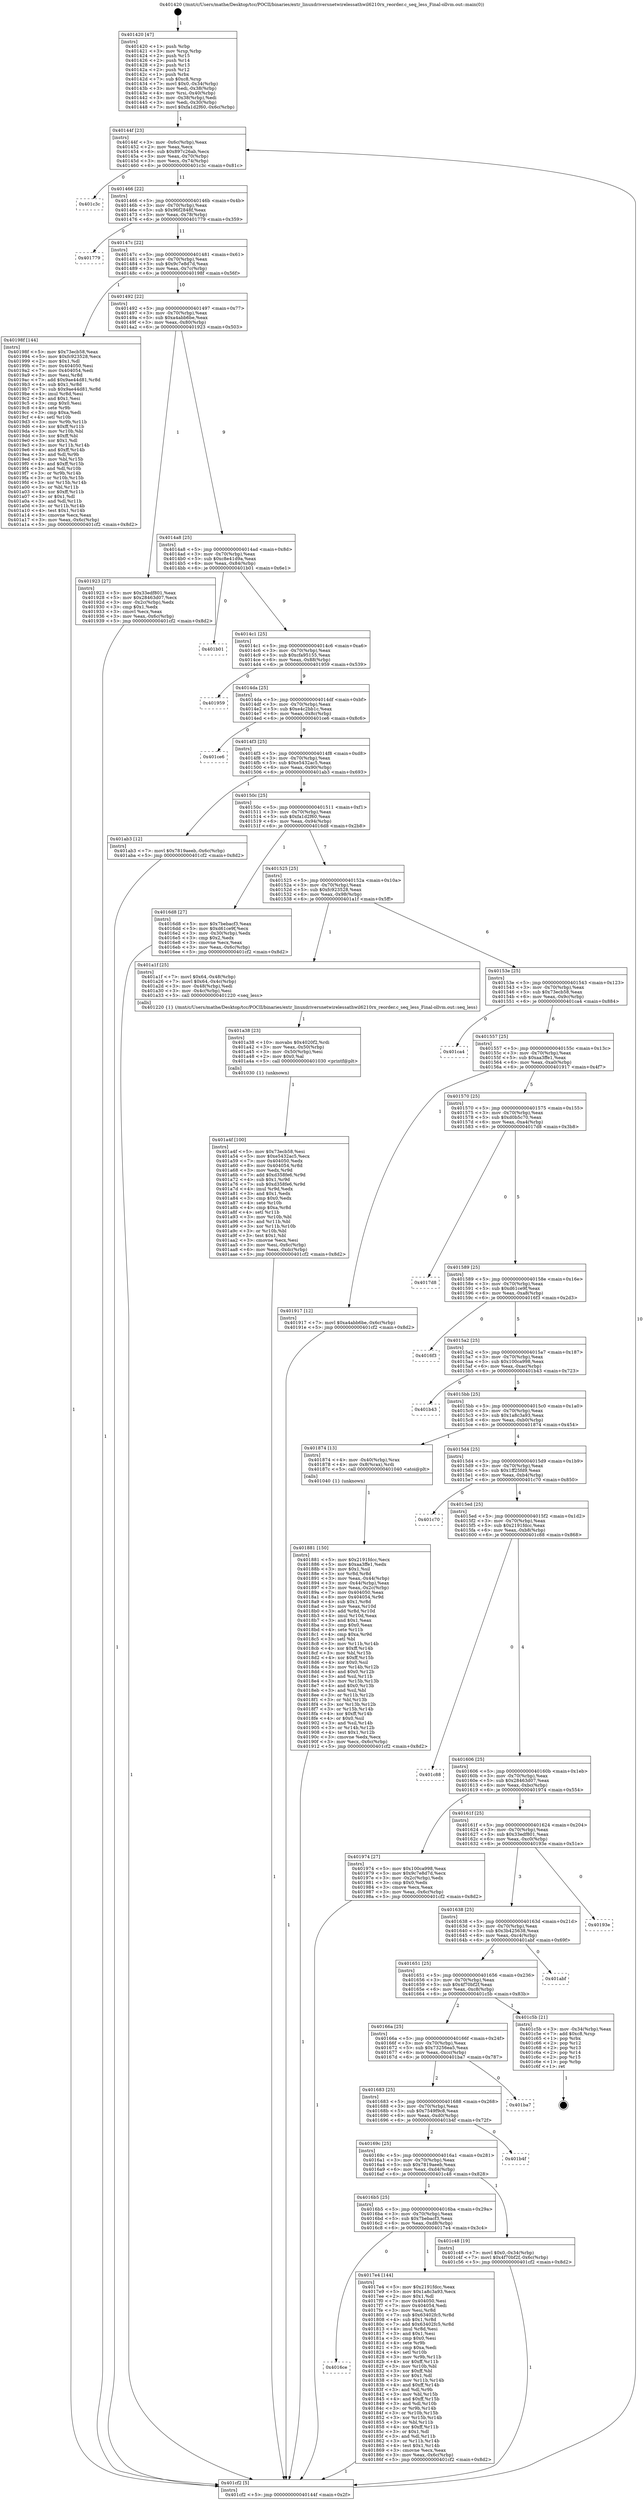digraph "0x401420" {
  label = "0x401420 (/mnt/c/Users/mathe/Desktop/tcc/POCII/binaries/extr_linuxdriversnetwirelessathwil6210rx_reorder.c_seq_less_Final-ollvm.out::main(0))"
  labelloc = "t"
  node[shape=record]

  Entry [label="",width=0.3,height=0.3,shape=circle,fillcolor=black,style=filled]
  "0x40144f" [label="{
     0x40144f [23]\l
     | [instrs]\l
     &nbsp;&nbsp;0x40144f \<+3\>: mov -0x6c(%rbp),%eax\l
     &nbsp;&nbsp;0x401452 \<+2\>: mov %eax,%ecx\l
     &nbsp;&nbsp;0x401454 \<+6\>: sub $0x897c26ab,%ecx\l
     &nbsp;&nbsp;0x40145a \<+3\>: mov %eax,-0x70(%rbp)\l
     &nbsp;&nbsp;0x40145d \<+3\>: mov %ecx,-0x74(%rbp)\l
     &nbsp;&nbsp;0x401460 \<+6\>: je 0000000000401c3c \<main+0x81c\>\l
  }"]
  "0x401c3c" [label="{
     0x401c3c\l
  }", style=dashed]
  "0x401466" [label="{
     0x401466 [22]\l
     | [instrs]\l
     &nbsp;&nbsp;0x401466 \<+5\>: jmp 000000000040146b \<main+0x4b\>\l
     &nbsp;&nbsp;0x40146b \<+3\>: mov -0x70(%rbp),%eax\l
     &nbsp;&nbsp;0x40146e \<+5\>: sub $0x96f2848f,%eax\l
     &nbsp;&nbsp;0x401473 \<+3\>: mov %eax,-0x78(%rbp)\l
     &nbsp;&nbsp;0x401476 \<+6\>: je 0000000000401779 \<main+0x359\>\l
  }"]
  Exit [label="",width=0.3,height=0.3,shape=circle,fillcolor=black,style=filled,peripheries=2]
  "0x401779" [label="{
     0x401779\l
  }", style=dashed]
  "0x40147c" [label="{
     0x40147c [22]\l
     | [instrs]\l
     &nbsp;&nbsp;0x40147c \<+5\>: jmp 0000000000401481 \<main+0x61\>\l
     &nbsp;&nbsp;0x401481 \<+3\>: mov -0x70(%rbp),%eax\l
     &nbsp;&nbsp;0x401484 \<+5\>: sub $0x9c7e8d7d,%eax\l
     &nbsp;&nbsp;0x401489 \<+3\>: mov %eax,-0x7c(%rbp)\l
     &nbsp;&nbsp;0x40148c \<+6\>: je 000000000040198f \<main+0x56f\>\l
  }"]
  "0x401a4f" [label="{
     0x401a4f [100]\l
     | [instrs]\l
     &nbsp;&nbsp;0x401a4f \<+5\>: mov $0x73ecb58,%esi\l
     &nbsp;&nbsp;0x401a54 \<+5\>: mov $0xe5432ac5,%ecx\l
     &nbsp;&nbsp;0x401a59 \<+7\>: mov 0x404050,%edx\l
     &nbsp;&nbsp;0x401a60 \<+8\>: mov 0x404054,%r8d\l
     &nbsp;&nbsp;0x401a68 \<+3\>: mov %edx,%r9d\l
     &nbsp;&nbsp;0x401a6b \<+7\>: add $0xd358fe6,%r9d\l
     &nbsp;&nbsp;0x401a72 \<+4\>: sub $0x1,%r9d\l
     &nbsp;&nbsp;0x401a76 \<+7\>: sub $0xd358fe6,%r9d\l
     &nbsp;&nbsp;0x401a7d \<+4\>: imul %r9d,%edx\l
     &nbsp;&nbsp;0x401a81 \<+3\>: and $0x1,%edx\l
     &nbsp;&nbsp;0x401a84 \<+3\>: cmp $0x0,%edx\l
     &nbsp;&nbsp;0x401a87 \<+4\>: sete %r10b\l
     &nbsp;&nbsp;0x401a8b \<+4\>: cmp $0xa,%r8d\l
     &nbsp;&nbsp;0x401a8f \<+4\>: setl %r11b\l
     &nbsp;&nbsp;0x401a93 \<+3\>: mov %r10b,%bl\l
     &nbsp;&nbsp;0x401a96 \<+3\>: and %r11b,%bl\l
     &nbsp;&nbsp;0x401a99 \<+3\>: xor %r11b,%r10b\l
     &nbsp;&nbsp;0x401a9c \<+3\>: or %r10b,%bl\l
     &nbsp;&nbsp;0x401a9f \<+3\>: test $0x1,%bl\l
     &nbsp;&nbsp;0x401aa2 \<+3\>: cmovne %ecx,%esi\l
     &nbsp;&nbsp;0x401aa5 \<+3\>: mov %esi,-0x6c(%rbp)\l
     &nbsp;&nbsp;0x401aa8 \<+6\>: mov %eax,-0xdc(%rbp)\l
     &nbsp;&nbsp;0x401aae \<+5\>: jmp 0000000000401cf2 \<main+0x8d2\>\l
  }"]
  "0x40198f" [label="{
     0x40198f [144]\l
     | [instrs]\l
     &nbsp;&nbsp;0x40198f \<+5\>: mov $0x73ecb58,%eax\l
     &nbsp;&nbsp;0x401994 \<+5\>: mov $0xfc923528,%ecx\l
     &nbsp;&nbsp;0x401999 \<+2\>: mov $0x1,%dl\l
     &nbsp;&nbsp;0x40199b \<+7\>: mov 0x404050,%esi\l
     &nbsp;&nbsp;0x4019a2 \<+7\>: mov 0x404054,%edi\l
     &nbsp;&nbsp;0x4019a9 \<+3\>: mov %esi,%r8d\l
     &nbsp;&nbsp;0x4019ac \<+7\>: add $0x9ae44d81,%r8d\l
     &nbsp;&nbsp;0x4019b3 \<+4\>: sub $0x1,%r8d\l
     &nbsp;&nbsp;0x4019b7 \<+7\>: sub $0x9ae44d81,%r8d\l
     &nbsp;&nbsp;0x4019be \<+4\>: imul %r8d,%esi\l
     &nbsp;&nbsp;0x4019c2 \<+3\>: and $0x1,%esi\l
     &nbsp;&nbsp;0x4019c5 \<+3\>: cmp $0x0,%esi\l
     &nbsp;&nbsp;0x4019c8 \<+4\>: sete %r9b\l
     &nbsp;&nbsp;0x4019cc \<+3\>: cmp $0xa,%edi\l
     &nbsp;&nbsp;0x4019cf \<+4\>: setl %r10b\l
     &nbsp;&nbsp;0x4019d3 \<+3\>: mov %r9b,%r11b\l
     &nbsp;&nbsp;0x4019d6 \<+4\>: xor $0xff,%r11b\l
     &nbsp;&nbsp;0x4019da \<+3\>: mov %r10b,%bl\l
     &nbsp;&nbsp;0x4019dd \<+3\>: xor $0xff,%bl\l
     &nbsp;&nbsp;0x4019e0 \<+3\>: xor $0x1,%dl\l
     &nbsp;&nbsp;0x4019e3 \<+3\>: mov %r11b,%r14b\l
     &nbsp;&nbsp;0x4019e6 \<+4\>: and $0xff,%r14b\l
     &nbsp;&nbsp;0x4019ea \<+3\>: and %dl,%r9b\l
     &nbsp;&nbsp;0x4019ed \<+3\>: mov %bl,%r15b\l
     &nbsp;&nbsp;0x4019f0 \<+4\>: and $0xff,%r15b\l
     &nbsp;&nbsp;0x4019f4 \<+3\>: and %dl,%r10b\l
     &nbsp;&nbsp;0x4019f7 \<+3\>: or %r9b,%r14b\l
     &nbsp;&nbsp;0x4019fa \<+3\>: or %r10b,%r15b\l
     &nbsp;&nbsp;0x4019fd \<+3\>: xor %r15b,%r14b\l
     &nbsp;&nbsp;0x401a00 \<+3\>: or %bl,%r11b\l
     &nbsp;&nbsp;0x401a03 \<+4\>: xor $0xff,%r11b\l
     &nbsp;&nbsp;0x401a07 \<+3\>: or $0x1,%dl\l
     &nbsp;&nbsp;0x401a0a \<+3\>: and %dl,%r11b\l
     &nbsp;&nbsp;0x401a0d \<+3\>: or %r11b,%r14b\l
     &nbsp;&nbsp;0x401a10 \<+4\>: test $0x1,%r14b\l
     &nbsp;&nbsp;0x401a14 \<+3\>: cmovne %ecx,%eax\l
     &nbsp;&nbsp;0x401a17 \<+3\>: mov %eax,-0x6c(%rbp)\l
     &nbsp;&nbsp;0x401a1a \<+5\>: jmp 0000000000401cf2 \<main+0x8d2\>\l
  }"]
  "0x401492" [label="{
     0x401492 [22]\l
     | [instrs]\l
     &nbsp;&nbsp;0x401492 \<+5\>: jmp 0000000000401497 \<main+0x77\>\l
     &nbsp;&nbsp;0x401497 \<+3\>: mov -0x70(%rbp),%eax\l
     &nbsp;&nbsp;0x40149a \<+5\>: sub $0xa4abb6be,%eax\l
     &nbsp;&nbsp;0x40149f \<+3\>: mov %eax,-0x80(%rbp)\l
     &nbsp;&nbsp;0x4014a2 \<+6\>: je 0000000000401923 \<main+0x503\>\l
  }"]
  "0x401a38" [label="{
     0x401a38 [23]\l
     | [instrs]\l
     &nbsp;&nbsp;0x401a38 \<+10\>: movabs $0x4020f2,%rdi\l
     &nbsp;&nbsp;0x401a42 \<+3\>: mov %eax,-0x50(%rbp)\l
     &nbsp;&nbsp;0x401a45 \<+3\>: mov -0x50(%rbp),%esi\l
     &nbsp;&nbsp;0x401a48 \<+2\>: mov $0x0,%al\l
     &nbsp;&nbsp;0x401a4a \<+5\>: call 0000000000401030 \<printf@plt\>\l
     | [calls]\l
     &nbsp;&nbsp;0x401030 \{1\} (unknown)\l
  }"]
  "0x401923" [label="{
     0x401923 [27]\l
     | [instrs]\l
     &nbsp;&nbsp;0x401923 \<+5\>: mov $0x33edf801,%eax\l
     &nbsp;&nbsp;0x401928 \<+5\>: mov $0x28463d07,%ecx\l
     &nbsp;&nbsp;0x40192d \<+3\>: mov -0x2c(%rbp),%edx\l
     &nbsp;&nbsp;0x401930 \<+3\>: cmp $0x1,%edx\l
     &nbsp;&nbsp;0x401933 \<+3\>: cmovl %ecx,%eax\l
     &nbsp;&nbsp;0x401936 \<+3\>: mov %eax,-0x6c(%rbp)\l
     &nbsp;&nbsp;0x401939 \<+5\>: jmp 0000000000401cf2 \<main+0x8d2\>\l
  }"]
  "0x4014a8" [label="{
     0x4014a8 [25]\l
     | [instrs]\l
     &nbsp;&nbsp;0x4014a8 \<+5\>: jmp 00000000004014ad \<main+0x8d\>\l
     &nbsp;&nbsp;0x4014ad \<+3\>: mov -0x70(%rbp),%eax\l
     &nbsp;&nbsp;0x4014b0 \<+5\>: sub $0xc8e41d9a,%eax\l
     &nbsp;&nbsp;0x4014b5 \<+6\>: mov %eax,-0x84(%rbp)\l
     &nbsp;&nbsp;0x4014bb \<+6\>: je 0000000000401b01 \<main+0x6e1\>\l
  }"]
  "0x401881" [label="{
     0x401881 [150]\l
     | [instrs]\l
     &nbsp;&nbsp;0x401881 \<+5\>: mov $0x2191fdcc,%ecx\l
     &nbsp;&nbsp;0x401886 \<+5\>: mov $0xaa3ffe1,%edx\l
     &nbsp;&nbsp;0x40188b \<+3\>: mov $0x1,%sil\l
     &nbsp;&nbsp;0x40188e \<+3\>: xor %r8d,%r8d\l
     &nbsp;&nbsp;0x401891 \<+3\>: mov %eax,-0x44(%rbp)\l
     &nbsp;&nbsp;0x401894 \<+3\>: mov -0x44(%rbp),%eax\l
     &nbsp;&nbsp;0x401897 \<+3\>: mov %eax,-0x2c(%rbp)\l
     &nbsp;&nbsp;0x40189a \<+7\>: mov 0x404050,%eax\l
     &nbsp;&nbsp;0x4018a1 \<+8\>: mov 0x404054,%r9d\l
     &nbsp;&nbsp;0x4018a9 \<+4\>: sub $0x1,%r8d\l
     &nbsp;&nbsp;0x4018ad \<+3\>: mov %eax,%r10d\l
     &nbsp;&nbsp;0x4018b0 \<+3\>: add %r8d,%r10d\l
     &nbsp;&nbsp;0x4018b3 \<+4\>: imul %r10d,%eax\l
     &nbsp;&nbsp;0x4018b7 \<+3\>: and $0x1,%eax\l
     &nbsp;&nbsp;0x4018ba \<+3\>: cmp $0x0,%eax\l
     &nbsp;&nbsp;0x4018bd \<+4\>: sete %r11b\l
     &nbsp;&nbsp;0x4018c1 \<+4\>: cmp $0xa,%r9d\l
     &nbsp;&nbsp;0x4018c5 \<+3\>: setl %bl\l
     &nbsp;&nbsp;0x4018c8 \<+3\>: mov %r11b,%r14b\l
     &nbsp;&nbsp;0x4018cb \<+4\>: xor $0xff,%r14b\l
     &nbsp;&nbsp;0x4018cf \<+3\>: mov %bl,%r15b\l
     &nbsp;&nbsp;0x4018d2 \<+4\>: xor $0xff,%r15b\l
     &nbsp;&nbsp;0x4018d6 \<+4\>: xor $0x0,%sil\l
     &nbsp;&nbsp;0x4018da \<+3\>: mov %r14b,%r12b\l
     &nbsp;&nbsp;0x4018dd \<+4\>: and $0x0,%r12b\l
     &nbsp;&nbsp;0x4018e1 \<+3\>: and %sil,%r11b\l
     &nbsp;&nbsp;0x4018e4 \<+3\>: mov %r15b,%r13b\l
     &nbsp;&nbsp;0x4018e7 \<+4\>: and $0x0,%r13b\l
     &nbsp;&nbsp;0x4018eb \<+3\>: and %sil,%bl\l
     &nbsp;&nbsp;0x4018ee \<+3\>: or %r11b,%r12b\l
     &nbsp;&nbsp;0x4018f1 \<+3\>: or %bl,%r13b\l
     &nbsp;&nbsp;0x4018f4 \<+3\>: xor %r13b,%r12b\l
     &nbsp;&nbsp;0x4018f7 \<+3\>: or %r15b,%r14b\l
     &nbsp;&nbsp;0x4018fa \<+4\>: xor $0xff,%r14b\l
     &nbsp;&nbsp;0x4018fe \<+4\>: or $0x0,%sil\l
     &nbsp;&nbsp;0x401902 \<+3\>: and %sil,%r14b\l
     &nbsp;&nbsp;0x401905 \<+3\>: or %r14b,%r12b\l
     &nbsp;&nbsp;0x401908 \<+4\>: test $0x1,%r12b\l
     &nbsp;&nbsp;0x40190c \<+3\>: cmovne %edx,%ecx\l
     &nbsp;&nbsp;0x40190f \<+3\>: mov %ecx,-0x6c(%rbp)\l
     &nbsp;&nbsp;0x401912 \<+5\>: jmp 0000000000401cf2 \<main+0x8d2\>\l
  }"]
  "0x401b01" [label="{
     0x401b01\l
  }", style=dashed]
  "0x4014c1" [label="{
     0x4014c1 [25]\l
     | [instrs]\l
     &nbsp;&nbsp;0x4014c1 \<+5\>: jmp 00000000004014c6 \<main+0xa6\>\l
     &nbsp;&nbsp;0x4014c6 \<+3\>: mov -0x70(%rbp),%eax\l
     &nbsp;&nbsp;0x4014c9 \<+5\>: sub $0xcfa95155,%eax\l
     &nbsp;&nbsp;0x4014ce \<+6\>: mov %eax,-0x88(%rbp)\l
     &nbsp;&nbsp;0x4014d4 \<+6\>: je 0000000000401959 \<main+0x539\>\l
  }"]
  "0x4016ce" [label="{
     0x4016ce\l
  }", style=dashed]
  "0x401959" [label="{
     0x401959\l
  }", style=dashed]
  "0x4014da" [label="{
     0x4014da [25]\l
     | [instrs]\l
     &nbsp;&nbsp;0x4014da \<+5\>: jmp 00000000004014df \<main+0xbf\>\l
     &nbsp;&nbsp;0x4014df \<+3\>: mov -0x70(%rbp),%eax\l
     &nbsp;&nbsp;0x4014e2 \<+5\>: sub $0xe4c2bb1c,%eax\l
     &nbsp;&nbsp;0x4014e7 \<+6\>: mov %eax,-0x8c(%rbp)\l
     &nbsp;&nbsp;0x4014ed \<+6\>: je 0000000000401ce6 \<main+0x8c6\>\l
  }"]
  "0x4017e4" [label="{
     0x4017e4 [144]\l
     | [instrs]\l
     &nbsp;&nbsp;0x4017e4 \<+5\>: mov $0x2191fdcc,%eax\l
     &nbsp;&nbsp;0x4017e9 \<+5\>: mov $0x1a8c3a93,%ecx\l
     &nbsp;&nbsp;0x4017ee \<+2\>: mov $0x1,%dl\l
     &nbsp;&nbsp;0x4017f0 \<+7\>: mov 0x404050,%esi\l
     &nbsp;&nbsp;0x4017f7 \<+7\>: mov 0x404054,%edi\l
     &nbsp;&nbsp;0x4017fe \<+3\>: mov %esi,%r8d\l
     &nbsp;&nbsp;0x401801 \<+7\>: sub $0x63402fc5,%r8d\l
     &nbsp;&nbsp;0x401808 \<+4\>: sub $0x1,%r8d\l
     &nbsp;&nbsp;0x40180c \<+7\>: add $0x63402fc5,%r8d\l
     &nbsp;&nbsp;0x401813 \<+4\>: imul %r8d,%esi\l
     &nbsp;&nbsp;0x401817 \<+3\>: and $0x1,%esi\l
     &nbsp;&nbsp;0x40181a \<+3\>: cmp $0x0,%esi\l
     &nbsp;&nbsp;0x40181d \<+4\>: sete %r9b\l
     &nbsp;&nbsp;0x401821 \<+3\>: cmp $0xa,%edi\l
     &nbsp;&nbsp;0x401824 \<+4\>: setl %r10b\l
     &nbsp;&nbsp;0x401828 \<+3\>: mov %r9b,%r11b\l
     &nbsp;&nbsp;0x40182b \<+4\>: xor $0xff,%r11b\l
     &nbsp;&nbsp;0x40182f \<+3\>: mov %r10b,%bl\l
     &nbsp;&nbsp;0x401832 \<+3\>: xor $0xff,%bl\l
     &nbsp;&nbsp;0x401835 \<+3\>: xor $0x1,%dl\l
     &nbsp;&nbsp;0x401838 \<+3\>: mov %r11b,%r14b\l
     &nbsp;&nbsp;0x40183b \<+4\>: and $0xff,%r14b\l
     &nbsp;&nbsp;0x40183f \<+3\>: and %dl,%r9b\l
     &nbsp;&nbsp;0x401842 \<+3\>: mov %bl,%r15b\l
     &nbsp;&nbsp;0x401845 \<+4\>: and $0xff,%r15b\l
     &nbsp;&nbsp;0x401849 \<+3\>: and %dl,%r10b\l
     &nbsp;&nbsp;0x40184c \<+3\>: or %r9b,%r14b\l
     &nbsp;&nbsp;0x40184f \<+3\>: or %r10b,%r15b\l
     &nbsp;&nbsp;0x401852 \<+3\>: xor %r15b,%r14b\l
     &nbsp;&nbsp;0x401855 \<+3\>: or %bl,%r11b\l
     &nbsp;&nbsp;0x401858 \<+4\>: xor $0xff,%r11b\l
     &nbsp;&nbsp;0x40185c \<+3\>: or $0x1,%dl\l
     &nbsp;&nbsp;0x40185f \<+3\>: and %dl,%r11b\l
     &nbsp;&nbsp;0x401862 \<+3\>: or %r11b,%r14b\l
     &nbsp;&nbsp;0x401865 \<+4\>: test $0x1,%r14b\l
     &nbsp;&nbsp;0x401869 \<+3\>: cmovne %ecx,%eax\l
     &nbsp;&nbsp;0x40186c \<+3\>: mov %eax,-0x6c(%rbp)\l
     &nbsp;&nbsp;0x40186f \<+5\>: jmp 0000000000401cf2 \<main+0x8d2\>\l
  }"]
  "0x401ce6" [label="{
     0x401ce6\l
  }", style=dashed]
  "0x4014f3" [label="{
     0x4014f3 [25]\l
     | [instrs]\l
     &nbsp;&nbsp;0x4014f3 \<+5\>: jmp 00000000004014f8 \<main+0xd8\>\l
     &nbsp;&nbsp;0x4014f8 \<+3\>: mov -0x70(%rbp),%eax\l
     &nbsp;&nbsp;0x4014fb \<+5\>: sub $0xe5432ac5,%eax\l
     &nbsp;&nbsp;0x401500 \<+6\>: mov %eax,-0x90(%rbp)\l
     &nbsp;&nbsp;0x401506 \<+6\>: je 0000000000401ab3 \<main+0x693\>\l
  }"]
  "0x4016b5" [label="{
     0x4016b5 [25]\l
     | [instrs]\l
     &nbsp;&nbsp;0x4016b5 \<+5\>: jmp 00000000004016ba \<main+0x29a\>\l
     &nbsp;&nbsp;0x4016ba \<+3\>: mov -0x70(%rbp),%eax\l
     &nbsp;&nbsp;0x4016bd \<+5\>: sub $0x7bebacf3,%eax\l
     &nbsp;&nbsp;0x4016c2 \<+6\>: mov %eax,-0xd8(%rbp)\l
     &nbsp;&nbsp;0x4016c8 \<+6\>: je 00000000004017e4 \<main+0x3c4\>\l
  }"]
  "0x401ab3" [label="{
     0x401ab3 [12]\l
     | [instrs]\l
     &nbsp;&nbsp;0x401ab3 \<+7\>: movl $0x7819aeeb,-0x6c(%rbp)\l
     &nbsp;&nbsp;0x401aba \<+5\>: jmp 0000000000401cf2 \<main+0x8d2\>\l
  }"]
  "0x40150c" [label="{
     0x40150c [25]\l
     | [instrs]\l
     &nbsp;&nbsp;0x40150c \<+5\>: jmp 0000000000401511 \<main+0xf1\>\l
     &nbsp;&nbsp;0x401511 \<+3\>: mov -0x70(%rbp),%eax\l
     &nbsp;&nbsp;0x401514 \<+5\>: sub $0xfa1d2f60,%eax\l
     &nbsp;&nbsp;0x401519 \<+6\>: mov %eax,-0x94(%rbp)\l
     &nbsp;&nbsp;0x40151f \<+6\>: je 00000000004016d8 \<main+0x2b8\>\l
  }"]
  "0x401c48" [label="{
     0x401c48 [19]\l
     | [instrs]\l
     &nbsp;&nbsp;0x401c48 \<+7\>: movl $0x0,-0x34(%rbp)\l
     &nbsp;&nbsp;0x401c4f \<+7\>: movl $0x4f70bf2f,-0x6c(%rbp)\l
     &nbsp;&nbsp;0x401c56 \<+5\>: jmp 0000000000401cf2 \<main+0x8d2\>\l
  }"]
  "0x4016d8" [label="{
     0x4016d8 [27]\l
     | [instrs]\l
     &nbsp;&nbsp;0x4016d8 \<+5\>: mov $0x7bebacf3,%eax\l
     &nbsp;&nbsp;0x4016dd \<+5\>: mov $0xd61ce9f,%ecx\l
     &nbsp;&nbsp;0x4016e2 \<+3\>: mov -0x30(%rbp),%edx\l
     &nbsp;&nbsp;0x4016e5 \<+3\>: cmp $0x2,%edx\l
     &nbsp;&nbsp;0x4016e8 \<+3\>: cmovne %ecx,%eax\l
     &nbsp;&nbsp;0x4016eb \<+3\>: mov %eax,-0x6c(%rbp)\l
     &nbsp;&nbsp;0x4016ee \<+5\>: jmp 0000000000401cf2 \<main+0x8d2\>\l
  }"]
  "0x401525" [label="{
     0x401525 [25]\l
     | [instrs]\l
     &nbsp;&nbsp;0x401525 \<+5\>: jmp 000000000040152a \<main+0x10a\>\l
     &nbsp;&nbsp;0x40152a \<+3\>: mov -0x70(%rbp),%eax\l
     &nbsp;&nbsp;0x40152d \<+5\>: sub $0xfc923528,%eax\l
     &nbsp;&nbsp;0x401532 \<+6\>: mov %eax,-0x98(%rbp)\l
     &nbsp;&nbsp;0x401538 \<+6\>: je 0000000000401a1f \<main+0x5ff\>\l
  }"]
  "0x401cf2" [label="{
     0x401cf2 [5]\l
     | [instrs]\l
     &nbsp;&nbsp;0x401cf2 \<+5\>: jmp 000000000040144f \<main+0x2f\>\l
  }"]
  "0x401420" [label="{
     0x401420 [47]\l
     | [instrs]\l
     &nbsp;&nbsp;0x401420 \<+1\>: push %rbp\l
     &nbsp;&nbsp;0x401421 \<+3\>: mov %rsp,%rbp\l
     &nbsp;&nbsp;0x401424 \<+2\>: push %r15\l
     &nbsp;&nbsp;0x401426 \<+2\>: push %r14\l
     &nbsp;&nbsp;0x401428 \<+2\>: push %r13\l
     &nbsp;&nbsp;0x40142a \<+2\>: push %r12\l
     &nbsp;&nbsp;0x40142c \<+1\>: push %rbx\l
     &nbsp;&nbsp;0x40142d \<+7\>: sub $0xc8,%rsp\l
     &nbsp;&nbsp;0x401434 \<+7\>: movl $0x0,-0x34(%rbp)\l
     &nbsp;&nbsp;0x40143b \<+3\>: mov %edi,-0x38(%rbp)\l
     &nbsp;&nbsp;0x40143e \<+4\>: mov %rsi,-0x40(%rbp)\l
     &nbsp;&nbsp;0x401442 \<+3\>: mov -0x38(%rbp),%edi\l
     &nbsp;&nbsp;0x401445 \<+3\>: mov %edi,-0x30(%rbp)\l
     &nbsp;&nbsp;0x401448 \<+7\>: movl $0xfa1d2f60,-0x6c(%rbp)\l
  }"]
  "0x40169c" [label="{
     0x40169c [25]\l
     | [instrs]\l
     &nbsp;&nbsp;0x40169c \<+5\>: jmp 00000000004016a1 \<main+0x281\>\l
     &nbsp;&nbsp;0x4016a1 \<+3\>: mov -0x70(%rbp),%eax\l
     &nbsp;&nbsp;0x4016a4 \<+5\>: sub $0x7819aeeb,%eax\l
     &nbsp;&nbsp;0x4016a9 \<+6\>: mov %eax,-0xd4(%rbp)\l
     &nbsp;&nbsp;0x4016af \<+6\>: je 0000000000401c48 \<main+0x828\>\l
  }"]
  "0x401a1f" [label="{
     0x401a1f [25]\l
     | [instrs]\l
     &nbsp;&nbsp;0x401a1f \<+7\>: movl $0x64,-0x48(%rbp)\l
     &nbsp;&nbsp;0x401a26 \<+7\>: movl $0x64,-0x4c(%rbp)\l
     &nbsp;&nbsp;0x401a2d \<+3\>: mov -0x48(%rbp),%edi\l
     &nbsp;&nbsp;0x401a30 \<+3\>: mov -0x4c(%rbp),%esi\l
     &nbsp;&nbsp;0x401a33 \<+5\>: call 0000000000401220 \<seq_less\>\l
     | [calls]\l
     &nbsp;&nbsp;0x401220 \{1\} (/mnt/c/Users/mathe/Desktop/tcc/POCII/binaries/extr_linuxdriversnetwirelessathwil6210rx_reorder.c_seq_less_Final-ollvm.out::seq_less)\l
  }"]
  "0x40153e" [label="{
     0x40153e [25]\l
     | [instrs]\l
     &nbsp;&nbsp;0x40153e \<+5\>: jmp 0000000000401543 \<main+0x123\>\l
     &nbsp;&nbsp;0x401543 \<+3\>: mov -0x70(%rbp),%eax\l
     &nbsp;&nbsp;0x401546 \<+5\>: sub $0x73ecb58,%eax\l
     &nbsp;&nbsp;0x40154b \<+6\>: mov %eax,-0x9c(%rbp)\l
     &nbsp;&nbsp;0x401551 \<+6\>: je 0000000000401ca4 \<main+0x884\>\l
  }"]
  "0x401b4f" [label="{
     0x401b4f\l
  }", style=dashed]
  "0x401ca4" [label="{
     0x401ca4\l
  }", style=dashed]
  "0x401557" [label="{
     0x401557 [25]\l
     | [instrs]\l
     &nbsp;&nbsp;0x401557 \<+5\>: jmp 000000000040155c \<main+0x13c\>\l
     &nbsp;&nbsp;0x40155c \<+3\>: mov -0x70(%rbp),%eax\l
     &nbsp;&nbsp;0x40155f \<+5\>: sub $0xaa3ffe1,%eax\l
     &nbsp;&nbsp;0x401564 \<+6\>: mov %eax,-0xa0(%rbp)\l
     &nbsp;&nbsp;0x40156a \<+6\>: je 0000000000401917 \<main+0x4f7\>\l
  }"]
  "0x401683" [label="{
     0x401683 [25]\l
     | [instrs]\l
     &nbsp;&nbsp;0x401683 \<+5\>: jmp 0000000000401688 \<main+0x268\>\l
     &nbsp;&nbsp;0x401688 \<+3\>: mov -0x70(%rbp),%eax\l
     &nbsp;&nbsp;0x40168b \<+5\>: sub $0x7549f9c8,%eax\l
     &nbsp;&nbsp;0x401690 \<+6\>: mov %eax,-0xd0(%rbp)\l
     &nbsp;&nbsp;0x401696 \<+6\>: je 0000000000401b4f \<main+0x72f\>\l
  }"]
  "0x401917" [label="{
     0x401917 [12]\l
     | [instrs]\l
     &nbsp;&nbsp;0x401917 \<+7\>: movl $0xa4abb6be,-0x6c(%rbp)\l
     &nbsp;&nbsp;0x40191e \<+5\>: jmp 0000000000401cf2 \<main+0x8d2\>\l
  }"]
  "0x401570" [label="{
     0x401570 [25]\l
     | [instrs]\l
     &nbsp;&nbsp;0x401570 \<+5\>: jmp 0000000000401575 \<main+0x155\>\l
     &nbsp;&nbsp;0x401575 \<+3\>: mov -0x70(%rbp),%eax\l
     &nbsp;&nbsp;0x401578 \<+5\>: sub $0xd0b5c70,%eax\l
     &nbsp;&nbsp;0x40157d \<+6\>: mov %eax,-0xa4(%rbp)\l
     &nbsp;&nbsp;0x401583 \<+6\>: je 00000000004017d8 \<main+0x3b8\>\l
  }"]
  "0x401ba7" [label="{
     0x401ba7\l
  }", style=dashed]
  "0x4017d8" [label="{
     0x4017d8\l
  }", style=dashed]
  "0x401589" [label="{
     0x401589 [25]\l
     | [instrs]\l
     &nbsp;&nbsp;0x401589 \<+5\>: jmp 000000000040158e \<main+0x16e\>\l
     &nbsp;&nbsp;0x40158e \<+3\>: mov -0x70(%rbp),%eax\l
     &nbsp;&nbsp;0x401591 \<+5\>: sub $0xd61ce9f,%eax\l
     &nbsp;&nbsp;0x401596 \<+6\>: mov %eax,-0xa8(%rbp)\l
     &nbsp;&nbsp;0x40159c \<+6\>: je 00000000004016f3 \<main+0x2d3\>\l
  }"]
  "0x40166a" [label="{
     0x40166a [25]\l
     | [instrs]\l
     &nbsp;&nbsp;0x40166a \<+5\>: jmp 000000000040166f \<main+0x24f\>\l
     &nbsp;&nbsp;0x40166f \<+3\>: mov -0x70(%rbp),%eax\l
     &nbsp;&nbsp;0x401672 \<+5\>: sub $0x73256ea5,%eax\l
     &nbsp;&nbsp;0x401677 \<+6\>: mov %eax,-0xcc(%rbp)\l
     &nbsp;&nbsp;0x40167d \<+6\>: je 0000000000401ba7 \<main+0x787\>\l
  }"]
  "0x4016f3" [label="{
     0x4016f3\l
  }", style=dashed]
  "0x4015a2" [label="{
     0x4015a2 [25]\l
     | [instrs]\l
     &nbsp;&nbsp;0x4015a2 \<+5\>: jmp 00000000004015a7 \<main+0x187\>\l
     &nbsp;&nbsp;0x4015a7 \<+3\>: mov -0x70(%rbp),%eax\l
     &nbsp;&nbsp;0x4015aa \<+5\>: sub $0x100ca998,%eax\l
     &nbsp;&nbsp;0x4015af \<+6\>: mov %eax,-0xac(%rbp)\l
     &nbsp;&nbsp;0x4015b5 \<+6\>: je 0000000000401b43 \<main+0x723\>\l
  }"]
  "0x401c5b" [label="{
     0x401c5b [21]\l
     | [instrs]\l
     &nbsp;&nbsp;0x401c5b \<+3\>: mov -0x34(%rbp),%eax\l
     &nbsp;&nbsp;0x401c5e \<+7\>: add $0xc8,%rsp\l
     &nbsp;&nbsp;0x401c65 \<+1\>: pop %rbx\l
     &nbsp;&nbsp;0x401c66 \<+2\>: pop %r12\l
     &nbsp;&nbsp;0x401c68 \<+2\>: pop %r13\l
     &nbsp;&nbsp;0x401c6a \<+2\>: pop %r14\l
     &nbsp;&nbsp;0x401c6c \<+2\>: pop %r15\l
     &nbsp;&nbsp;0x401c6e \<+1\>: pop %rbp\l
     &nbsp;&nbsp;0x401c6f \<+1\>: ret\l
  }"]
  "0x401b43" [label="{
     0x401b43\l
  }", style=dashed]
  "0x4015bb" [label="{
     0x4015bb [25]\l
     | [instrs]\l
     &nbsp;&nbsp;0x4015bb \<+5\>: jmp 00000000004015c0 \<main+0x1a0\>\l
     &nbsp;&nbsp;0x4015c0 \<+3\>: mov -0x70(%rbp),%eax\l
     &nbsp;&nbsp;0x4015c3 \<+5\>: sub $0x1a8c3a93,%eax\l
     &nbsp;&nbsp;0x4015c8 \<+6\>: mov %eax,-0xb0(%rbp)\l
     &nbsp;&nbsp;0x4015ce \<+6\>: je 0000000000401874 \<main+0x454\>\l
  }"]
  "0x401651" [label="{
     0x401651 [25]\l
     | [instrs]\l
     &nbsp;&nbsp;0x401651 \<+5\>: jmp 0000000000401656 \<main+0x236\>\l
     &nbsp;&nbsp;0x401656 \<+3\>: mov -0x70(%rbp),%eax\l
     &nbsp;&nbsp;0x401659 \<+5\>: sub $0x4f70bf2f,%eax\l
     &nbsp;&nbsp;0x40165e \<+6\>: mov %eax,-0xc8(%rbp)\l
     &nbsp;&nbsp;0x401664 \<+6\>: je 0000000000401c5b \<main+0x83b\>\l
  }"]
  "0x401874" [label="{
     0x401874 [13]\l
     | [instrs]\l
     &nbsp;&nbsp;0x401874 \<+4\>: mov -0x40(%rbp),%rax\l
     &nbsp;&nbsp;0x401878 \<+4\>: mov 0x8(%rax),%rdi\l
     &nbsp;&nbsp;0x40187c \<+5\>: call 0000000000401040 \<atoi@plt\>\l
     | [calls]\l
     &nbsp;&nbsp;0x401040 \{1\} (unknown)\l
  }"]
  "0x4015d4" [label="{
     0x4015d4 [25]\l
     | [instrs]\l
     &nbsp;&nbsp;0x4015d4 \<+5\>: jmp 00000000004015d9 \<main+0x1b9\>\l
     &nbsp;&nbsp;0x4015d9 \<+3\>: mov -0x70(%rbp),%eax\l
     &nbsp;&nbsp;0x4015dc \<+5\>: sub $0x1ff25fd9,%eax\l
     &nbsp;&nbsp;0x4015e1 \<+6\>: mov %eax,-0xb4(%rbp)\l
     &nbsp;&nbsp;0x4015e7 \<+6\>: je 0000000000401c70 \<main+0x850\>\l
  }"]
  "0x401abf" [label="{
     0x401abf\l
  }", style=dashed]
  "0x401c70" [label="{
     0x401c70\l
  }", style=dashed]
  "0x4015ed" [label="{
     0x4015ed [25]\l
     | [instrs]\l
     &nbsp;&nbsp;0x4015ed \<+5\>: jmp 00000000004015f2 \<main+0x1d2\>\l
     &nbsp;&nbsp;0x4015f2 \<+3\>: mov -0x70(%rbp),%eax\l
     &nbsp;&nbsp;0x4015f5 \<+5\>: sub $0x2191fdcc,%eax\l
     &nbsp;&nbsp;0x4015fa \<+6\>: mov %eax,-0xb8(%rbp)\l
     &nbsp;&nbsp;0x401600 \<+6\>: je 0000000000401c88 \<main+0x868\>\l
  }"]
  "0x401638" [label="{
     0x401638 [25]\l
     | [instrs]\l
     &nbsp;&nbsp;0x401638 \<+5\>: jmp 000000000040163d \<main+0x21d\>\l
     &nbsp;&nbsp;0x40163d \<+3\>: mov -0x70(%rbp),%eax\l
     &nbsp;&nbsp;0x401640 \<+5\>: sub $0x3b425638,%eax\l
     &nbsp;&nbsp;0x401645 \<+6\>: mov %eax,-0xc4(%rbp)\l
     &nbsp;&nbsp;0x40164b \<+6\>: je 0000000000401abf \<main+0x69f\>\l
  }"]
  "0x401c88" [label="{
     0x401c88\l
  }", style=dashed]
  "0x401606" [label="{
     0x401606 [25]\l
     | [instrs]\l
     &nbsp;&nbsp;0x401606 \<+5\>: jmp 000000000040160b \<main+0x1eb\>\l
     &nbsp;&nbsp;0x40160b \<+3\>: mov -0x70(%rbp),%eax\l
     &nbsp;&nbsp;0x40160e \<+5\>: sub $0x28463d07,%eax\l
     &nbsp;&nbsp;0x401613 \<+6\>: mov %eax,-0xbc(%rbp)\l
     &nbsp;&nbsp;0x401619 \<+6\>: je 0000000000401974 \<main+0x554\>\l
  }"]
  "0x40193e" [label="{
     0x40193e\l
  }", style=dashed]
  "0x401974" [label="{
     0x401974 [27]\l
     | [instrs]\l
     &nbsp;&nbsp;0x401974 \<+5\>: mov $0x100ca998,%eax\l
     &nbsp;&nbsp;0x401979 \<+5\>: mov $0x9c7e8d7d,%ecx\l
     &nbsp;&nbsp;0x40197e \<+3\>: mov -0x2c(%rbp),%edx\l
     &nbsp;&nbsp;0x401981 \<+3\>: cmp $0x0,%edx\l
     &nbsp;&nbsp;0x401984 \<+3\>: cmove %ecx,%eax\l
     &nbsp;&nbsp;0x401987 \<+3\>: mov %eax,-0x6c(%rbp)\l
     &nbsp;&nbsp;0x40198a \<+5\>: jmp 0000000000401cf2 \<main+0x8d2\>\l
  }"]
  "0x40161f" [label="{
     0x40161f [25]\l
     | [instrs]\l
     &nbsp;&nbsp;0x40161f \<+5\>: jmp 0000000000401624 \<main+0x204\>\l
     &nbsp;&nbsp;0x401624 \<+3\>: mov -0x70(%rbp),%eax\l
     &nbsp;&nbsp;0x401627 \<+5\>: sub $0x33edf801,%eax\l
     &nbsp;&nbsp;0x40162c \<+6\>: mov %eax,-0xc0(%rbp)\l
     &nbsp;&nbsp;0x401632 \<+6\>: je 000000000040193e \<main+0x51e\>\l
  }"]
  Entry -> "0x401420" [label=" 1"]
  "0x40144f" -> "0x401c3c" [label=" 0"]
  "0x40144f" -> "0x401466" [label=" 11"]
  "0x401c5b" -> Exit [label=" 1"]
  "0x401466" -> "0x401779" [label=" 0"]
  "0x401466" -> "0x40147c" [label=" 11"]
  "0x401c48" -> "0x401cf2" [label=" 1"]
  "0x40147c" -> "0x40198f" [label=" 1"]
  "0x40147c" -> "0x401492" [label=" 10"]
  "0x401ab3" -> "0x401cf2" [label=" 1"]
  "0x401492" -> "0x401923" [label=" 1"]
  "0x401492" -> "0x4014a8" [label=" 9"]
  "0x401a4f" -> "0x401cf2" [label=" 1"]
  "0x4014a8" -> "0x401b01" [label=" 0"]
  "0x4014a8" -> "0x4014c1" [label=" 9"]
  "0x401a38" -> "0x401a4f" [label=" 1"]
  "0x4014c1" -> "0x401959" [label=" 0"]
  "0x4014c1" -> "0x4014da" [label=" 9"]
  "0x401a1f" -> "0x401a38" [label=" 1"]
  "0x4014da" -> "0x401ce6" [label=" 0"]
  "0x4014da" -> "0x4014f3" [label=" 9"]
  "0x40198f" -> "0x401cf2" [label=" 1"]
  "0x4014f3" -> "0x401ab3" [label=" 1"]
  "0x4014f3" -> "0x40150c" [label=" 8"]
  "0x401923" -> "0x401cf2" [label=" 1"]
  "0x40150c" -> "0x4016d8" [label=" 1"]
  "0x40150c" -> "0x401525" [label=" 7"]
  "0x4016d8" -> "0x401cf2" [label=" 1"]
  "0x401420" -> "0x40144f" [label=" 1"]
  "0x401cf2" -> "0x40144f" [label=" 10"]
  "0x401917" -> "0x401cf2" [label=" 1"]
  "0x401525" -> "0x401a1f" [label=" 1"]
  "0x401525" -> "0x40153e" [label=" 6"]
  "0x401874" -> "0x401881" [label=" 1"]
  "0x40153e" -> "0x401ca4" [label=" 0"]
  "0x40153e" -> "0x401557" [label=" 6"]
  "0x4017e4" -> "0x401cf2" [label=" 1"]
  "0x401557" -> "0x401917" [label=" 1"]
  "0x401557" -> "0x401570" [label=" 5"]
  "0x4016b5" -> "0x4017e4" [label=" 1"]
  "0x401570" -> "0x4017d8" [label=" 0"]
  "0x401570" -> "0x401589" [label=" 5"]
  "0x401974" -> "0x401cf2" [label=" 1"]
  "0x401589" -> "0x4016f3" [label=" 0"]
  "0x401589" -> "0x4015a2" [label=" 5"]
  "0x40169c" -> "0x401c48" [label=" 1"]
  "0x4015a2" -> "0x401b43" [label=" 0"]
  "0x4015a2" -> "0x4015bb" [label=" 5"]
  "0x401881" -> "0x401cf2" [label=" 1"]
  "0x4015bb" -> "0x401874" [label=" 1"]
  "0x4015bb" -> "0x4015d4" [label=" 4"]
  "0x401683" -> "0x401b4f" [label=" 0"]
  "0x4015d4" -> "0x401c70" [label=" 0"]
  "0x4015d4" -> "0x4015ed" [label=" 4"]
  "0x4016b5" -> "0x4016ce" [label=" 0"]
  "0x4015ed" -> "0x401c88" [label=" 0"]
  "0x4015ed" -> "0x401606" [label=" 4"]
  "0x40166a" -> "0x401ba7" [label=" 0"]
  "0x401606" -> "0x401974" [label=" 1"]
  "0x401606" -> "0x40161f" [label=" 3"]
  "0x40169c" -> "0x4016b5" [label=" 1"]
  "0x40161f" -> "0x40193e" [label=" 0"]
  "0x40161f" -> "0x401638" [label=" 3"]
  "0x40166a" -> "0x401683" [label=" 2"]
  "0x401638" -> "0x401abf" [label=" 0"]
  "0x401638" -> "0x401651" [label=" 3"]
  "0x401683" -> "0x40169c" [label=" 2"]
  "0x401651" -> "0x401c5b" [label=" 1"]
  "0x401651" -> "0x40166a" [label=" 2"]
}
